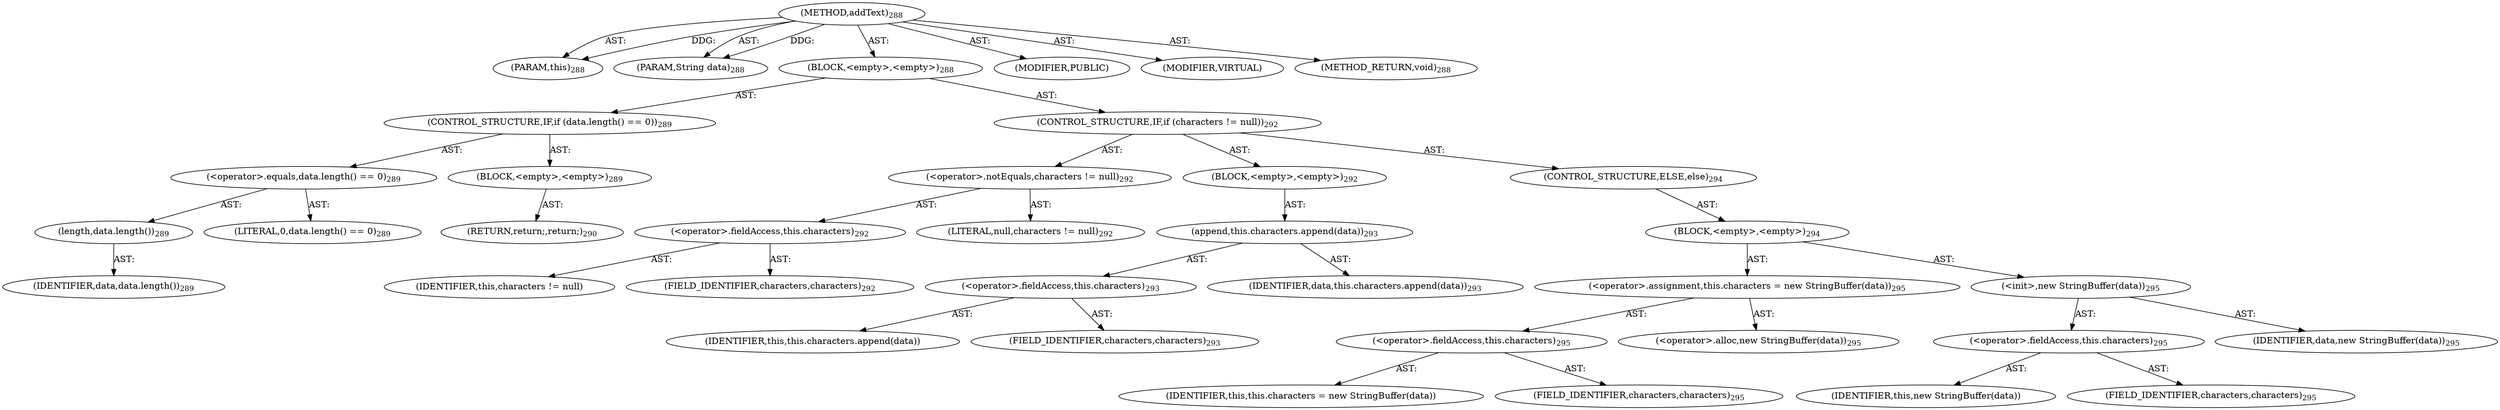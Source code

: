digraph "addText" {  
"111669149709" [label = <(METHOD,addText)<SUB>288</SUB>> ]
"115964117019" [label = <(PARAM,this)<SUB>288</SUB>> ]
"115964117020" [label = <(PARAM,String data)<SUB>288</SUB>> ]
"25769803802" [label = <(BLOCK,&lt;empty&gt;,&lt;empty&gt;)<SUB>288</SUB>> ]
"47244640266" [label = <(CONTROL_STRUCTURE,IF,if (data.length() == 0))<SUB>289</SUB>> ]
"30064771167" [label = <(&lt;operator&gt;.equals,data.length() == 0)<SUB>289</SUB>> ]
"30064771168" [label = <(length,data.length())<SUB>289</SUB>> ]
"68719476812" [label = <(IDENTIFIER,data,data.length())<SUB>289</SUB>> ]
"90194313232" [label = <(LITERAL,0,data.length() == 0)<SUB>289</SUB>> ]
"25769803803" [label = <(BLOCK,&lt;empty&gt;,&lt;empty&gt;)<SUB>289</SUB>> ]
"146028888072" [label = <(RETURN,return;,return;)<SUB>290</SUB>> ]
"47244640267" [label = <(CONTROL_STRUCTURE,IF,if (characters != null))<SUB>292</SUB>> ]
"30064771169" [label = <(&lt;operator&gt;.notEquals,characters != null)<SUB>292</SUB>> ]
"30064771170" [label = <(&lt;operator&gt;.fieldAccess,this.characters)<SUB>292</SUB>> ]
"68719476813" [label = <(IDENTIFIER,this,characters != null)> ]
"55834574885" [label = <(FIELD_IDENTIFIER,characters,characters)<SUB>292</SUB>> ]
"90194313233" [label = <(LITERAL,null,characters != null)<SUB>292</SUB>> ]
"25769803804" [label = <(BLOCK,&lt;empty&gt;,&lt;empty&gt;)<SUB>292</SUB>> ]
"30064771171" [label = <(append,this.characters.append(data))<SUB>293</SUB>> ]
"30064771172" [label = <(&lt;operator&gt;.fieldAccess,this.characters)<SUB>293</SUB>> ]
"68719476814" [label = <(IDENTIFIER,this,this.characters.append(data))> ]
"55834574886" [label = <(FIELD_IDENTIFIER,characters,characters)<SUB>293</SUB>> ]
"68719476815" [label = <(IDENTIFIER,data,this.characters.append(data))<SUB>293</SUB>> ]
"47244640268" [label = <(CONTROL_STRUCTURE,ELSE,else)<SUB>294</SUB>> ]
"25769803805" [label = <(BLOCK,&lt;empty&gt;,&lt;empty&gt;)<SUB>294</SUB>> ]
"30064771173" [label = <(&lt;operator&gt;.assignment,this.characters = new StringBuffer(data))<SUB>295</SUB>> ]
"30064771174" [label = <(&lt;operator&gt;.fieldAccess,this.characters)<SUB>295</SUB>> ]
"68719476816" [label = <(IDENTIFIER,this,this.characters = new StringBuffer(data))> ]
"55834574887" [label = <(FIELD_IDENTIFIER,characters,characters)<SUB>295</SUB>> ]
"30064771175" [label = <(&lt;operator&gt;.alloc,new StringBuffer(data))<SUB>295</SUB>> ]
"30064771176" [label = <(&lt;init&gt;,new StringBuffer(data))<SUB>295</SUB>> ]
"30064771177" [label = <(&lt;operator&gt;.fieldAccess,this.characters)<SUB>295</SUB>> ]
"68719476817" [label = <(IDENTIFIER,this,new StringBuffer(data))> ]
"55834574888" [label = <(FIELD_IDENTIFIER,characters,characters)<SUB>295</SUB>> ]
"68719476818" [label = <(IDENTIFIER,data,new StringBuffer(data))<SUB>295</SUB>> ]
"133143986212" [label = <(MODIFIER,PUBLIC)> ]
"133143986213" [label = <(MODIFIER,VIRTUAL)> ]
"128849018893" [label = <(METHOD_RETURN,void)<SUB>288</SUB>> ]
  "111669149709" -> "115964117019"  [ label = "AST: "] 
  "111669149709" -> "115964117020"  [ label = "AST: "] 
  "111669149709" -> "25769803802"  [ label = "AST: "] 
  "111669149709" -> "133143986212"  [ label = "AST: "] 
  "111669149709" -> "133143986213"  [ label = "AST: "] 
  "111669149709" -> "128849018893"  [ label = "AST: "] 
  "25769803802" -> "47244640266"  [ label = "AST: "] 
  "25769803802" -> "47244640267"  [ label = "AST: "] 
  "47244640266" -> "30064771167"  [ label = "AST: "] 
  "47244640266" -> "25769803803"  [ label = "AST: "] 
  "30064771167" -> "30064771168"  [ label = "AST: "] 
  "30064771167" -> "90194313232"  [ label = "AST: "] 
  "30064771168" -> "68719476812"  [ label = "AST: "] 
  "25769803803" -> "146028888072"  [ label = "AST: "] 
  "47244640267" -> "30064771169"  [ label = "AST: "] 
  "47244640267" -> "25769803804"  [ label = "AST: "] 
  "47244640267" -> "47244640268"  [ label = "AST: "] 
  "30064771169" -> "30064771170"  [ label = "AST: "] 
  "30064771169" -> "90194313233"  [ label = "AST: "] 
  "30064771170" -> "68719476813"  [ label = "AST: "] 
  "30064771170" -> "55834574885"  [ label = "AST: "] 
  "25769803804" -> "30064771171"  [ label = "AST: "] 
  "30064771171" -> "30064771172"  [ label = "AST: "] 
  "30064771171" -> "68719476815"  [ label = "AST: "] 
  "30064771172" -> "68719476814"  [ label = "AST: "] 
  "30064771172" -> "55834574886"  [ label = "AST: "] 
  "47244640268" -> "25769803805"  [ label = "AST: "] 
  "25769803805" -> "30064771173"  [ label = "AST: "] 
  "25769803805" -> "30064771176"  [ label = "AST: "] 
  "30064771173" -> "30064771174"  [ label = "AST: "] 
  "30064771173" -> "30064771175"  [ label = "AST: "] 
  "30064771174" -> "68719476816"  [ label = "AST: "] 
  "30064771174" -> "55834574887"  [ label = "AST: "] 
  "30064771176" -> "30064771177"  [ label = "AST: "] 
  "30064771176" -> "68719476818"  [ label = "AST: "] 
  "30064771177" -> "68719476817"  [ label = "AST: "] 
  "30064771177" -> "55834574888"  [ label = "AST: "] 
  "111669149709" -> "115964117019"  [ label = "DDG: "] 
  "111669149709" -> "115964117020"  [ label = "DDG: "] 
}
